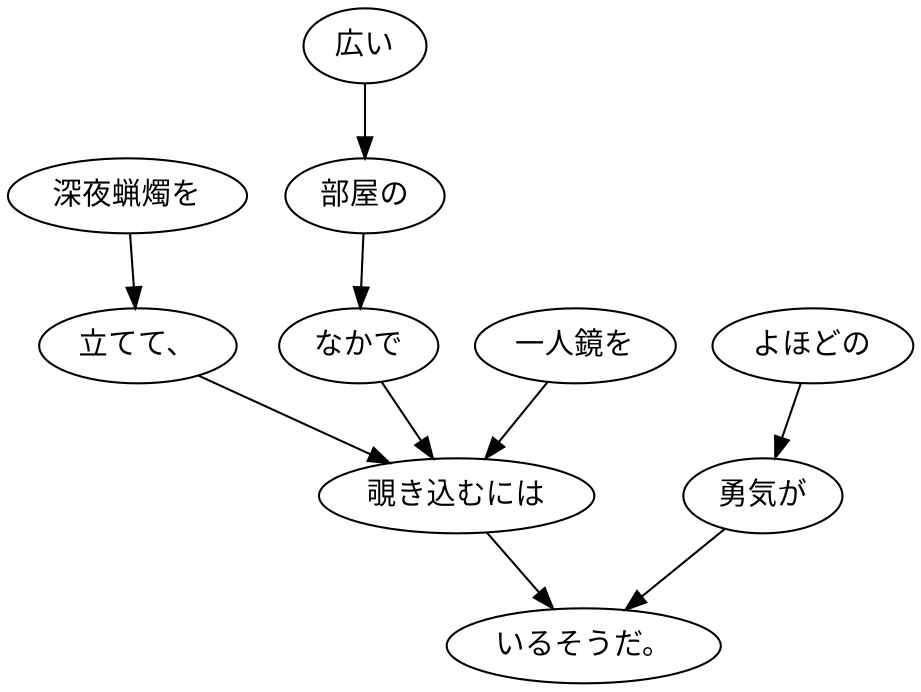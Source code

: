 digraph graph5653 {
	node0 [label="深夜蝋燭を"];
	node1 [label="立てて、"];
	node2 [label="広い"];
	node3 [label="部屋の"];
	node4 [label="なかで"];
	node5 [label="一人鏡を"];
	node6 [label="覗き込むには"];
	node7 [label="よほどの"];
	node8 [label="勇気が"];
	node9 [label="いるそうだ。"];
	node0 -> node1;
	node1 -> node6;
	node2 -> node3;
	node3 -> node4;
	node4 -> node6;
	node5 -> node6;
	node6 -> node9;
	node7 -> node8;
	node8 -> node9;
}
